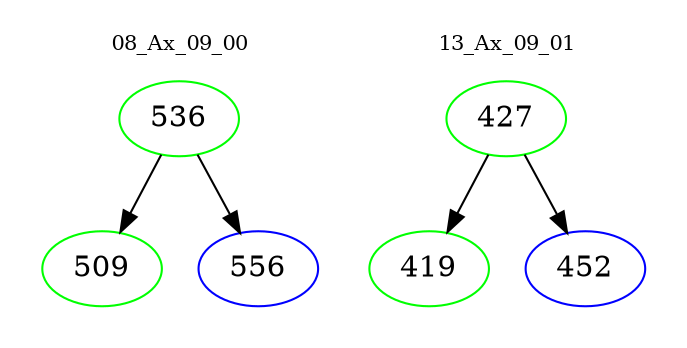 digraph{
subgraph cluster_0 {
color = white
label = "08_Ax_09_00";
fontsize=10;
T0_536 [label="536", color="green"]
T0_536 -> T0_509 [color="black"]
T0_509 [label="509", color="green"]
T0_536 -> T0_556 [color="black"]
T0_556 [label="556", color="blue"]
}
subgraph cluster_1 {
color = white
label = "13_Ax_09_01";
fontsize=10;
T1_427 [label="427", color="green"]
T1_427 -> T1_419 [color="black"]
T1_419 [label="419", color="green"]
T1_427 -> T1_452 [color="black"]
T1_452 [label="452", color="blue"]
}
}
